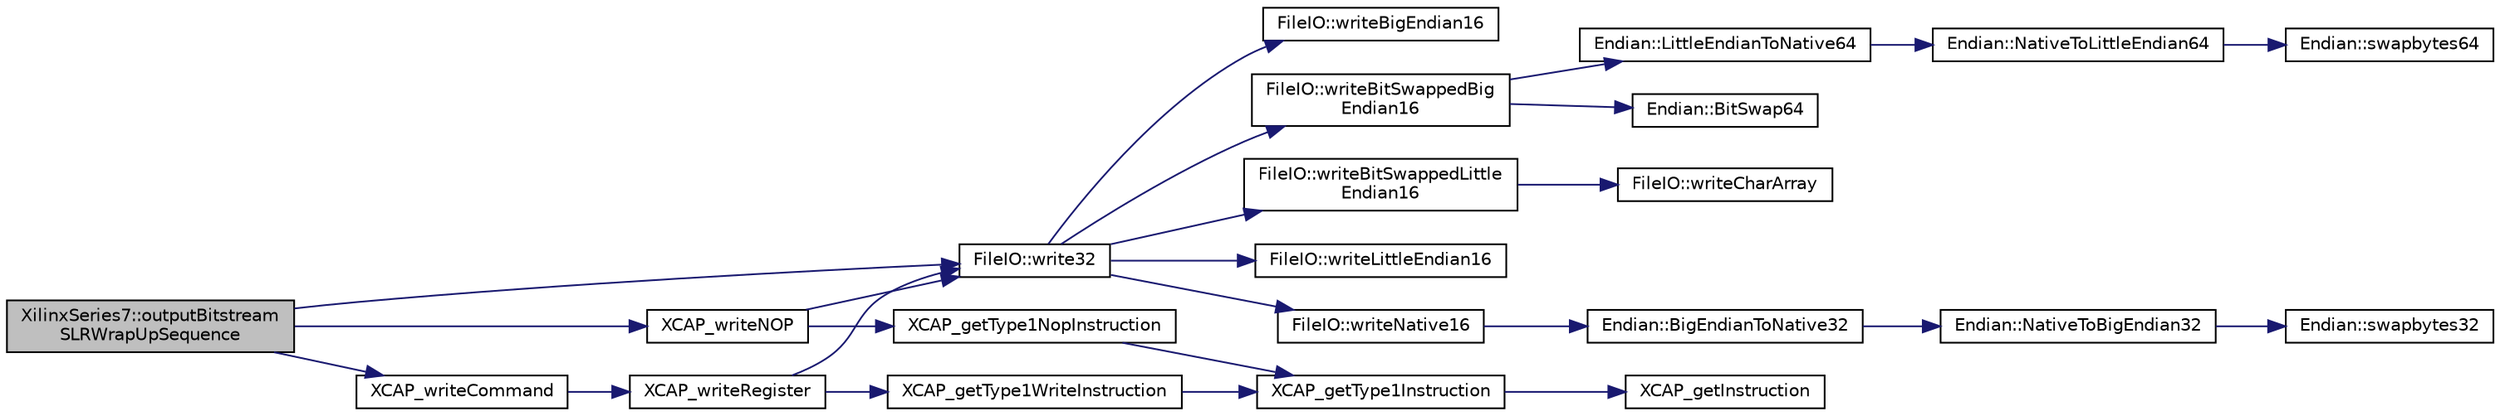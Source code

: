 digraph "XilinxSeries7::outputBitstreamSLRWrapUpSequence"
{
 // INTERACTIVE_SVG=YES
 // LATEX_PDF_SIZE
  edge [fontname="Helvetica",fontsize="10",labelfontname="Helvetica",labelfontsize="10"];
  node [fontname="Helvetica",fontsize="10",shape=record];
  rankdir="LR";
  Node1 [label="XilinxSeries7::outputBitstream\lSLRWrapUpSequence",height=0.2,width=0.4,color="black", fillcolor="grey75", style="filled", fontcolor="black",tooltip=" "];
  Node1 -> Node2 [color="midnightblue",fontsize="10",style="solid",fontname="Helvetica"];
  Node2 [label="FileIO::write32",height=0.2,width=0.4,color="black", fillcolor="white", style="filled",URL="$namespaceFileIO.html#afa294bfd5dd5b103f150467ec14e64a9",tooltip=" "];
  Node2 -> Node3 [color="midnightblue",fontsize="10",style="solid",fontname="Helvetica"];
  Node3 [label="FileIO::writeBigEndian16",height=0.2,width=0.4,color="black", fillcolor="white", style="filled",URL="$namespaceFileIO.html#a2fa916aaa03f99c0a68d8a56093fea2f",tooltip=" "];
  Node2 -> Node4 [color="midnightblue",fontsize="10",style="solid",fontname="Helvetica"];
  Node4 [label="FileIO::writeBitSwappedBig\lEndian16",height=0.2,width=0.4,color="black", fillcolor="white", style="filled",URL="$namespaceFileIO.html#a2d67fb6a81fe99e987ddcfac643358e3",tooltip=" "];
  Node4 -> Node5 [color="midnightblue",fontsize="10",style="solid",fontname="Helvetica"];
  Node5 [label="Endian::BitSwap64",height=0.2,width=0.4,color="black", fillcolor="white", style="filled",URL="$namespaceEndian.html#a57e481bbc161c01a68eadc25ae9e24c9",tooltip=" "];
  Node4 -> Node6 [color="midnightblue",fontsize="10",style="solid",fontname="Helvetica"];
  Node6 [label="Endian::LittleEndianToNative64",height=0.2,width=0.4,color="black", fillcolor="white", style="filled",URL="$namespaceEndian.html#a9d9ee5db25197f4c16b6abd1ca0da228",tooltip=" "];
  Node6 -> Node7 [color="midnightblue",fontsize="10",style="solid",fontname="Helvetica"];
  Node7 [label="Endian::NativeToLittleEndian64",height=0.2,width=0.4,color="black", fillcolor="white", style="filled",URL="$namespaceEndian.html#a70ebba7cd4f75a6825704e1b55c1db59",tooltip=" "];
  Node7 -> Node8 [color="midnightblue",fontsize="10",style="solid",fontname="Helvetica"];
  Node8 [label="Endian::swapbytes64",height=0.2,width=0.4,color="black", fillcolor="white", style="filled",URL="$namespaceEndian.html#ac57bf63196271e3e09c5029a4ea972e3",tooltip=" "];
  Node2 -> Node9 [color="midnightblue",fontsize="10",style="solid",fontname="Helvetica"];
  Node9 [label="FileIO::writeBitSwappedLittle\lEndian16",height=0.2,width=0.4,color="black", fillcolor="white", style="filled",URL="$namespaceFileIO.html#ad3152bc558b95cb7f9c30ffac1226fc4",tooltip=" "];
  Node9 -> Node10 [color="midnightblue",fontsize="10",style="solid",fontname="Helvetica"];
  Node10 [label="FileIO::writeCharArray",height=0.2,width=0.4,color="black", fillcolor="white", style="filled",URL="$namespaceFileIO.html#a01fffd9a82e1a731e17219528951c020",tooltip=" "];
  Node2 -> Node11 [color="midnightblue",fontsize="10",style="solid",fontname="Helvetica"];
  Node11 [label="FileIO::writeLittleEndian16",height=0.2,width=0.4,color="black", fillcolor="white", style="filled",URL="$namespaceFileIO.html#ab7165d35b2f1c49760ed6fa94e0d2d92",tooltip=" "];
  Node2 -> Node12 [color="midnightblue",fontsize="10",style="solid",fontname="Helvetica"];
  Node12 [label="FileIO::writeNative16",height=0.2,width=0.4,color="black", fillcolor="white", style="filled",URL="$namespaceFileIO.html#aacd2c7076c547bf4a699dbe5c32c0344",tooltip=" "];
  Node12 -> Node13 [color="midnightblue",fontsize="10",style="solid",fontname="Helvetica"];
  Node13 [label="Endian::BigEndianToNative32",height=0.2,width=0.4,color="black", fillcolor="white", style="filled",URL="$namespaceEndian.html#a6a54530860ad8ec19facaaa26ae9a6ae",tooltip=" "];
  Node13 -> Node14 [color="midnightblue",fontsize="10",style="solid",fontname="Helvetica"];
  Node14 [label="Endian::NativeToBigEndian32",height=0.2,width=0.4,color="black", fillcolor="white", style="filled",URL="$namespaceEndian.html#a7cd80b2cb2ed674196a68549c8489f88",tooltip=" "];
  Node14 -> Node15 [color="midnightblue",fontsize="10",style="solid",fontname="Helvetica"];
  Node15 [label="Endian::swapbytes32",height=0.2,width=0.4,color="black", fillcolor="white", style="filled",URL="$namespaceEndian.html#a7c0178c39449483c29a1a305d0a73606",tooltip=" "];
  Node1 -> Node16 [color="midnightblue",fontsize="10",style="solid",fontname="Helvetica"];
  Node16 [label="XCAP_writeCommand",height=0.2,width=0.4,color="black", fillcolor="white", style="filled",URL="$inlineCAP_8h.html#a523184af01d1123a582731ec80edb78b",tooltip="Generate the encoding for writing a CAP command and write it to file std::ofstream."];
  Node16 -> Node17 [color="midnightblue",fontsize="10",style="solid",fontname="Helvetica"];
  Node17 [label="XCAP_writeRegister",height=0.2,width=0.4,color="black", fillcolor="white", style="filled",URL="$inlineCAP_8h.html#a24c8331140999d0419c1a11ab3250d96",tooltip="Generate the encoding for writing a CAP register and write it to file std::ofstream."];
  Node17 -> Node2 [color="midnightblue",fontsize="10",style="solid",fontname="Helvetica"];
  Node17 -> Node18 [color="midnightblue",fontsize="10",style="solid",fontname="Helvetica"];
  Node18 [label="XCAP_getType1WriteInstruction",height=0.2,width=0.4,color="black", fillcolor="white", style="filled",URL="$inlineCAP_8h.html#a5cdd7f1c600ae94adc59f9ea624043c3",tooltip="Generate and return the encoding for a type 1 Write instruction."];
  Node18 -> Node19 [color="midnightblue",fontsize="10",style="solid",fontname="Helvetica"];
  Node19 [label="XCAP_getType1Instruction",height=0.2,width=0.4,color="black", fillcolor="white", style="filled",URL="$inlineCAP_8h.html#aade38843ee9dfed5d286172b6b37b638",tooltip="Generate and return the encoding for a type 1 instruction."];
  Node19 -> Node20 [color="midnightblue",fontsize="10",style="solid",fontname="Helvetica"];
  Node20 [label="XCAP_getInstruction",height=0.2,width=0.4,color="black", fillcolor="white", style="filled",URL="$inlineCAP_8h.html#af67277d07acf4e5907420ff2bc75ecd1",tooltip="Generate and return the encoding for an instruction."];
  Node1 -> Node21 [color="midnightblue",fontsize="10",style="solid",fontname="Helvetica"];
  Node21 [label="XCAP_writeNOP",height=0.2,width=0.4,color="black", fillcolor="white", style="filled",URL="$inlineCAP_8h.html#ae2bc9aff89db85a902d83e720fb6aea4",tooltip="Generate the encoding for NOP instructions and write them to file std::ofstream."];
  Node21 -> Node2 [color="midnightblue",fontsize="10",style="solid",fontname="Helvetica"];
  Node21 -> Node22 [color="midnightblue",fontsize="10",style="solid",fontname="Helvetica"];
  Node22 [label="XCAP_getType1NopInstruction",height=0.2,width=0.4,color="black", fillcolor="white", style="filled",URL="$inlineCAP_8h.html#a5bfb2a4fd7d8f935b40ca366b76e06ab",tooltip="Generate and return the encoding for a type 1 NOP instruction."];
  Node22 -> Node19 [color="midnightblue",fontsize="10",style="solid",fontname="Helvetica"];
}
